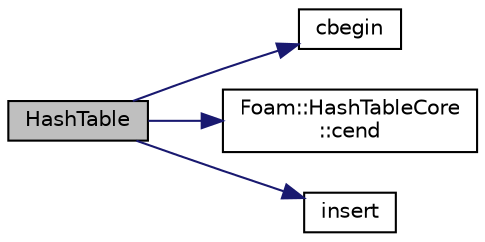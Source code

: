 digraph "HashTable"
{
  bgcolor="transparent";
  edge [fontname="Helvetica",fontsize="10",labelfontname="Helvetica",labelfontsize="10"];
  node [fontname="Helvetica",fontsize="10",shape=record];
  rankdir="LR";
  Node1 [label="HashTable",height=0.2,width=0.4,color="black", fillcolor="grey75", style="filled", fontcolor="black"];
  Node1 -> Node2 [color="midnightblue",fontsize="10",style="solid",fontname="Helvetica"];
  Node2 [label="cbegin",height=0.2,width=0.4,color="black",URL="$a00984.html#ab1189730928df4f10269890176772b84",tooltip="const_iterator set to the beginning of the HashTable "];
  Node1 -> Node3 [color="midnightblue",fontsize="10",style="solid",fontname="Helvetica"];
  Node3 [label="Foam::HashTableCore\l::cend",height=0.2,width=0.4,color="black",URL="$a00985.html#abebef92bf3178033aacf376f215b830c",tooltip="iteratorEnd set to beyond the end of any HashTable "];
  Node1 -> Node4 [color="midnightblue",fontsize="10",style="solid",fontname="Helvetica"];
  Node4 [label="insert",height=0.2,width=0.4,color="black",URL="$a00984.html#a5eee1e0e199ad59b9cb3916cd42156e0",tooltip="Insert a new hashedEntry. "];
}
